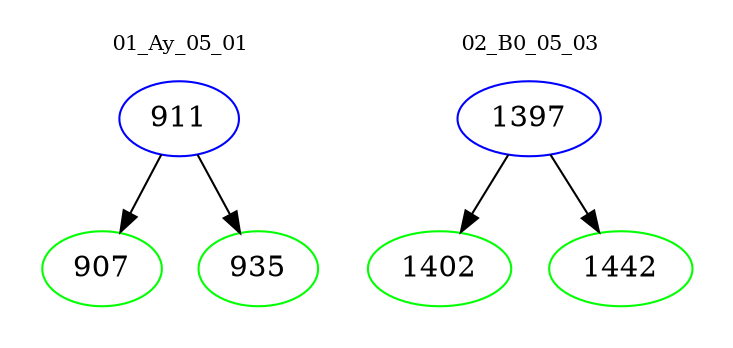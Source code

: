 digraph{
subgraph cluster_0 {
color = white
label = "01_Ay_05_01";
fontsize=10;
T0_911 [label="911", color="blue"]
T0_911 -> T0_907 [color="black"]
T0_907 [label="907", color="green"]
T0_911 -> T0_935 [color="black"]
T0_935 [label="935", color="green"]
}
subgraph cluster_1 {
color = white
label = "02_B0_05_03";
fontsize=10;
T1_1397 [label="1397", color="blue"]
T1_1397 -> T1_1402 [color="black"]
T1_1402 [label="1402", color="green"]
T1_1397 -> T1_1442 [color="black"]
T1_1442 [label="1442", color="green"]
}
}
